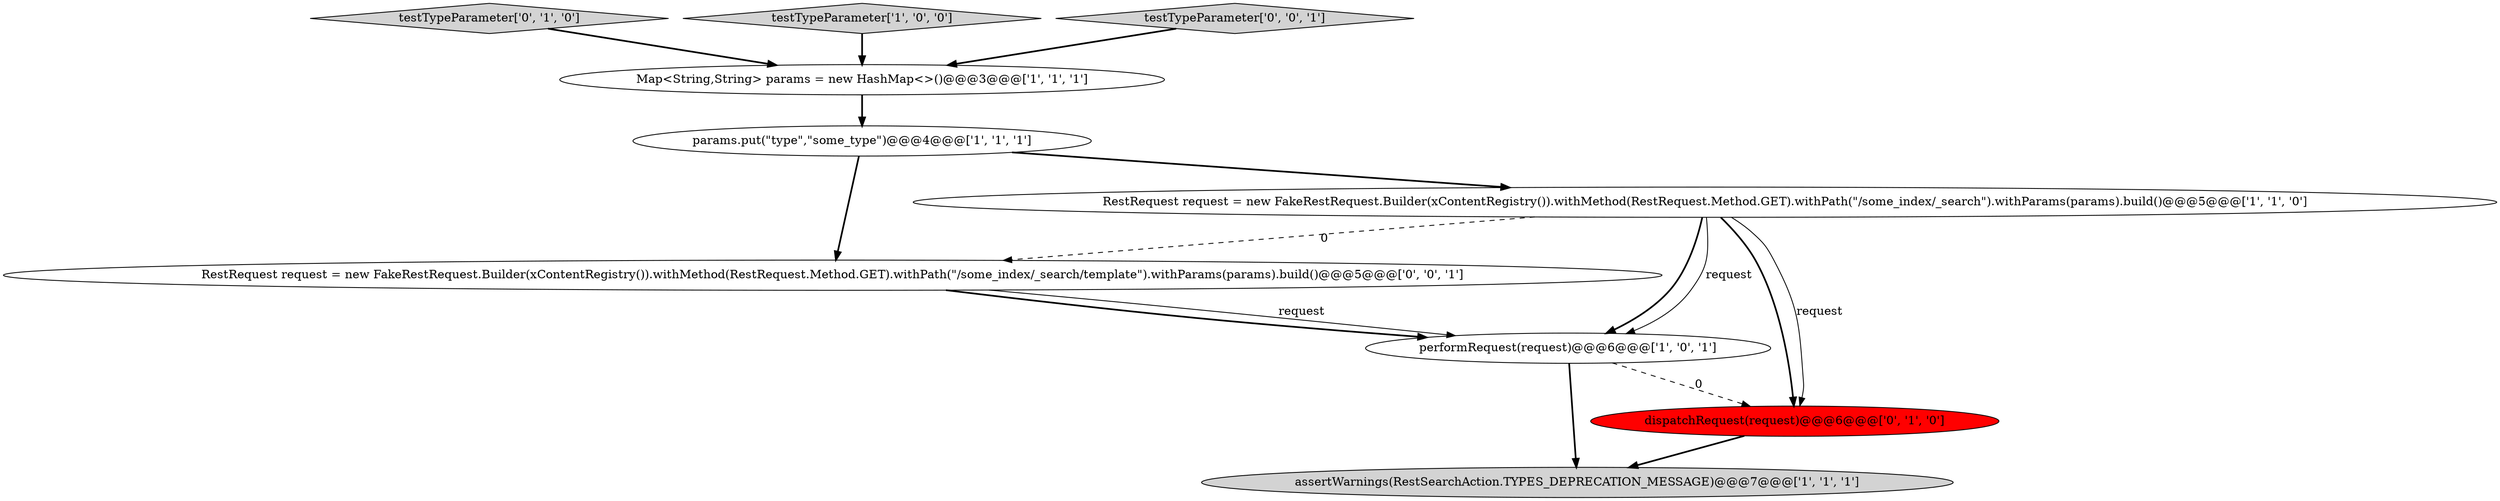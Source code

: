 digraph {
7 [style = filled, label = "testTypeParameter['0', '1', '0']", fillcolor = lightgray, shape = diamond image = "AAA0AAABBB2BBB"];
5 [style = filled, label = "testTypeParameter['1', '0', '0']", fillcolor = lightgray, shape = diamond image = "AAA0AAABBB1BBB"];
4 [style = filled, label = "params.put(\"type\",\"some_type\")@@@4@@@['1', '1', '1']", fillcolor = white, shape = ellipse image = "AAA0AAABBB1BBB"];
1 [style = filled, label = "performRequest(request)@@@6@@@['1', '0', '1']", fillcolor = white, shape = ellipse image = "AAA0AAABBB1BBB"];
9 [style = filled, label = "testTypeParameter['0', '0', '1']", fillcolor = lightgray, shape = diamond image = "AAA0AAABBB3BBB"];
0 [style = filled, label = "RestRequest request = new FakeRestRequest.Builder(xContentRegistry()).withMethod(RestRequest.Method.GET).withPath(\"/some_index/_search\").withParams(params).build()@@@5@@@['1', '1', '0']", fillcolor = white, shape = ellipse image = "AAA0AAABBB1BBB"];
6 [style = filled, label = "dispatchRequest(request)@@@6@@@['0', '1', '0']", fillcolor = red, shape = ellipse image = "AAA1AAABBB2BBB"];
8 [style = filled, label = "RestRequest request = new FakeRestRequest.Builder(xContentRegistry()).withMethod(RestRequest.Method.GET).withPath(\"/some_index/_search/template\").withParams(params).build()@@@5@@@['0', '0', '1']", fillcolor = white, shape = ellipse image = "AAA0AAABBB3BBB"];
2 [style = filled, label = "Map<String,String> params = new HashMap<>()@@@3@@@['1', '1', '1']", fillcolor = white, shape = ellipse image = "AAA0AAABBB1BBB"];
3 [style = filled, label = "assertWarnings(RestSearchAction.TYPES_DEPRECATION_MESSAGE)@@@7@@@['1', '1', '1']", fillcolor = lightgray, shape = ellipse image = "AAA0AAABBB1BBB"];
1->3 [style = bold, label=""];
8->1 [style = bold, label=""];
6->3 [style = bold, label=""];
4->8 [style = bold, label=""];
0->8 [style = dashed, label="0"];
5->2 [style = bold, label=""];
8->1 [style = solid, label="request"];
2->4 [style = bold, label=""];
0->6 [style = bold, label=""];
0->1 [style = bold, label=""];
7->2 [style = bold, label=""];
9->2 [style = bold, label=""];
0->1 [style = solid, label="request"];
1->6 [style = dashed, label="0"];
4->0 [style = bold, label=""];
0->6 [style = solid, label="request"];
}
